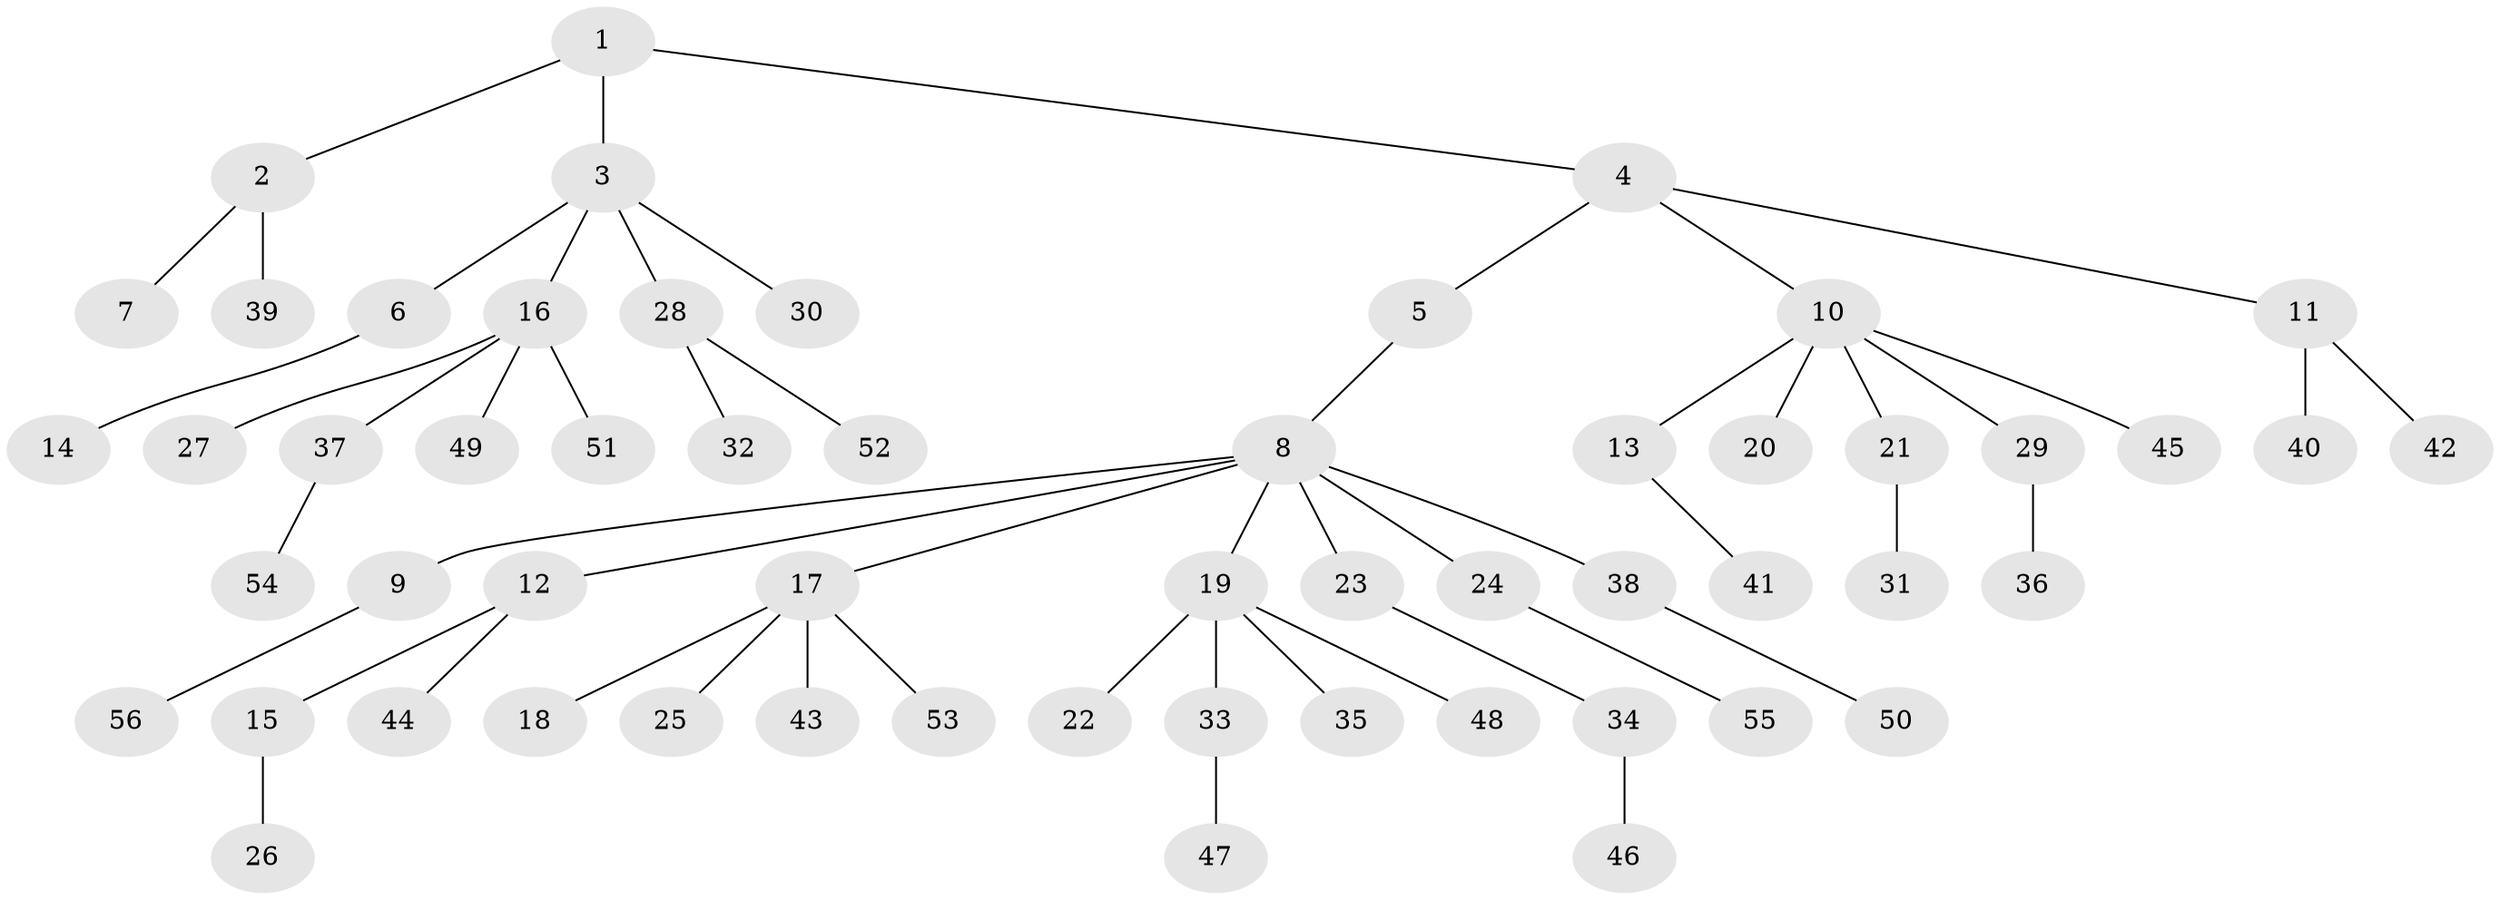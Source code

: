 // Generated by graph-tools (version 1.1) at 2025/15/03/09/25 04:15:25]
// undirected, 56 vertices, 55 edges
graph export_dot {
graph [start="1"]
  node [color=gray90,style=filled];
  1;
  2;
  3;
  4;
  5;
  6;
  7;
  8;
  9;
  10;
  11;
  12;
  13;
  14;
  15;
  16;
  17;
  18;
  19;
  20;
  21;
  22;
  23;
  24;
  25;
  26;
  27;
  28;
  29;
  30;
  31;
  32;
  33;
  34;
  35;
  36;
  37;
  38;
  39;
  40;
  41;
  42;
  43;
  44;
  45;
  46;
  47;
  48;
  49;
  50;
  51;
  52;
  53;
  54;
  55;
  56;
  1 -- 2;
  1 -- 3;
  1 -- 4;
  2 -- 7;
  2 -- 39;
  3 -- 6;
  3 -- 16;
  3 -- 28;
  3 -- 30;
  4 -- 5;
  4 -- 10;
  4 -- 11;
  5 -- 8;
  6 -- 14;
  8 -- 9;
  8 -- 12;
  8 -- 17;
  8 -- 19;
  8 -- 23;
  8 -- 24;
  8 -- 38;
  9 -- 56;
  10 -- 13;
  10 -- 20;
  10 -- 21;
  10 -- 29;
  10 -- 45;
  11 -- 40;
  11 -- 42;
  12 -- 15;
  12 -- 44;
  13 -- 41;
  15 -- 26;
  16 -- 27;
  16 -- 37;
  16 -- 49;
  16 -- 51;
  17 -- 18;
  17 -- 25;
  17 -- 43;
  17 -- 53;
  19 -- 22;
  19 -- 33;
  19 -- 35;
  19 -- 48;
  21 -- 31;
  23 -- 34;
  24 -- 55;
  28 -- 32;
  28 -- 52;
  29 -- 36;
  33 -- 47;
  34 -- 46;
  37 -- 54;
  38 -- 50;
}
